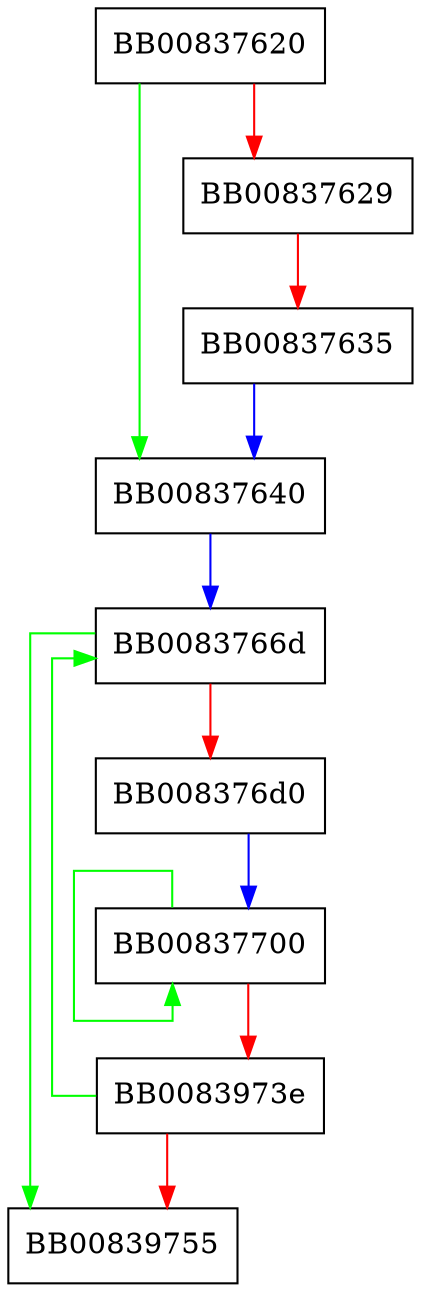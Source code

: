 digraph sha1_multi_block_avx {
  node [shape="box"];
  graph [splines=ortho];
  BB00837620 -> BB00837640 [color="green"];
  BB00837620 -> BB00837629 [color="red"];
  BB00837629 -> BB00837635 [color="red"];
  BB00837635 -> BB00837640 [color="blue"];
  BB00837640 -> BB0083766d [color="blue"];
  BB0083766d -> BB00839755 [color="green"];
  BB0083766d -> BB008376d0 [color="red"];
  BB008376d0 -> BB00837700 [color="blue"];
  BB00837700 -> BB00837700 [color="green"];
  BB00837700 -> BB0083973e [color="red"];
  BB0083973e -> BB0083766d [color="green"];
  BB0083973e -> BB00839755 [color="red"];
}